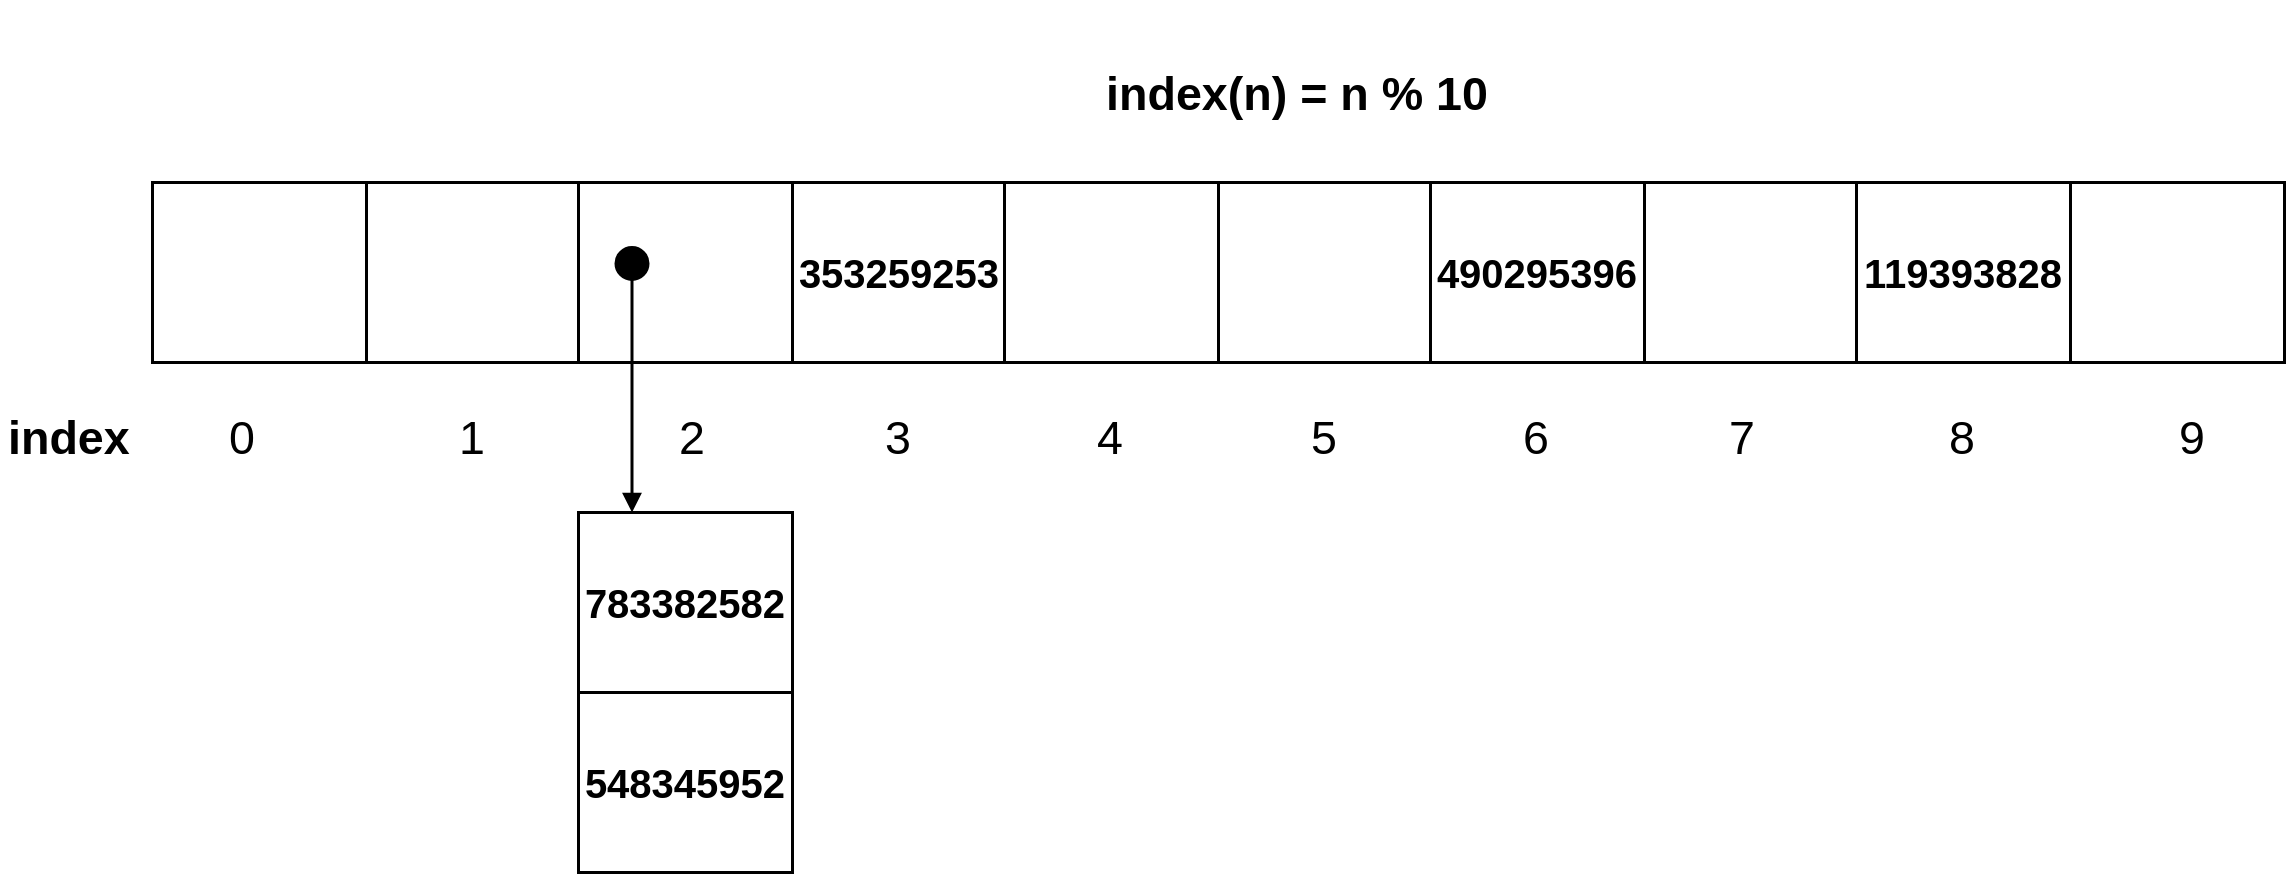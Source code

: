 <?xml version="1.0" encoding="UTF-8"?><mxfile type="Lucidchart-Import" version="17.1.4"><diagram name="Page 1" id="0"><mxGraphModel page="1" pageWidth="1020" pageHeight="1320" grid="1" gridSize="15"><root><mxCell id="0"/><mxCell id="1" parent="0"/><UserObject label="" lucidchartObjectId="CYYw~_-P8bV9" id="2"><mxCell style="html=1;overflow=block;blockSpacing=1;whiteSpace=wrap;fontSize=13;spacing=3.8;strokeOpacity=100;strokeWidth=1.5;" vertex="1" parent="1"><mxGeometry x="135" y="210" width="107" height="90" as="geometry"/></mxCell></UserObject><UserObject label="" lucidchartObjectId="SYYw_2op-TAP" id="3"><mxCell style="html=1;overflow=block;blockSpacing=1;whiteSpace=wrap;fontSize=13;spacing=3.8;strokeOpacity=100;strokeWidth=1.5;" vertex="1" parent="1"><mxGeometry x="242" y="210" width="107" height="90" as="geometry"/></mxCell></UserObject><UserObject label="" lucidchartObjectId="VYYw~PAFLXJC" id="4"><mxCell style="points=[[0.249,0.472,0]];html=1;overflow=block;blockSpacing=1;whiteSpace=wrap;fontSize=13;spacing=3.8;strokeOpacity=100;strokeWidth=1.5;" vertex="1" parent="1"><mxGeometry x="348" y="210" width="107" height="90" as="geometry"/></mxCell></UserObject><UserObject label="353259253" lucidchartObjectId="YYYwsULa4JKz" id="5"><mxCell style="html=1;overflow=block;blockSpacing=1;whiteSpace=wrap;fontSize=20;fontColor=default;fontStyle=1;spacing=3.8;strokeOpacity=100;strokeWidth=1.5;" vertex="1" parent="1"><mxGeometry x="455" y="210" width="107" height="90" as="geometry"/></mxCell></UserObject><UserObject label="" lucidchartObjectId="0YYwgDKh~8~J" id="6"><mxCell style="html=1;overflow=block;blockSpacing=1;whiteSpace=wrap;fontSize=13;spacing=3.8;strokeOpacity=100;strokeWidth=1.5;" vertex="1" parent="1"><mxGeometry x="561" y="210" width="107" height="90" as="geometry"/></mxCell></UserObject><UserObject label="" lucidchartObjectId="6YYwCmFXFa93" id="7"><mxCell style="html=1;overflow=block;blockSpacing=1;whiteSpace=wrap;fontSize=13;spacing=3.8;strokeOpacity=100;strokeWidth=1.5;" vertex="1" parent="1"><mxGeometry x="668" y="210" width="107" height="90" as="geometry"/></mxCell></UserObject><UserObject label="490295396" lucidchartObjectId="6YYwKPDoop2h" id="8"><mxCell style="html=1;overflow=block;blockSpacing=1;whiteSpace=wrap;fontSize=20;fontColor=default;fontStyle=1;spacing=3.8;strokeOpacity=100;strokeWidth=1.5;" vertex="1" parent="1"><mxGeometry x="774" y="210" width="107" height="90" as="geometry"/></mxCell></UserObject><UserObject label="" lucidchartObjectId="6YYwfqr4Ih5c" id="9"><mxCell style="html=1;overflow=block;blockSpacing=1;whiteSpace=wrap;fontSize=13;spacing=3.8;strokeOpacity=100;strokeWidth=1.5;" vertex="1" parent="1"><mxGeometry x="881" y="210" width="107" height="90" as="geometry"/></mxCell></UserObject><UserObject label="119393828" lucidchartObjectId="6YYw5Msbe~_y" id="10"><mxCell style="html=1;overflow=block;blockSpacing=1;whiteSpace=wrap;fontSize=20;fontColor=default;fontStyle=1;spacing=3.8;strokeOpacity=100;strokeWidth=1.5;" vertex="1" parent="1"><mxGeometry x="987" y="210" width="107" height="90" as="geometry"/></mxCell></UserObject><UserObject label="" lucidchartObjectId="6YYwHOdy4ySD" id="11"><mxCell style="html=1;overflow=block;blockSpacing=1;whiteSpace=wrap;fontSize=13;spacing=3.8;strokeOpacity=100;strokeWidth=1.5;" vertex="1" parent="1"><mxGeometry x="1094" y="210" width="107" height="90" as="geometry"/></mxCell></UserObject><UserObject label="0" lucidchartObjectId="cZYw63obiwRU" id="12"><mxCell style="html=1;overflow=block;blockSpacing=1;whiteSpace=wrap;fontSize=23.3;fontColor=default;spacing=3.8;strokeOpacity=0;fillOpacity=0;fillColor=#ffffff;strokeWidth=1.5;" vertex="1" parent="1"><mxGeometry x="165" y="315" width="30" height="45" as="geometry"/></mxCell></UserObject><UserObject label="1" lucidchartObjectId="wZYwLIzIdpeL" id="13"><mxCell style="html=1;overflow=block;blockSpacing=1;whiteSpace=wrap;fontSize=23.3;fontColor=default;spacing=3.8;strokeOpacity=0;fillOpacity=0;fillColor=#ffffff;strokeWidth=1.5;" vertex="1" parent="1"><mxGeometry x="280" y="315" width="30" height="45" as="geometry"/></mxCell></UserObject><UserObject label="2" lucidchartObjectId="yZYwtcTUtqSC" id="14"><mxCell style="html=1;overflow=block;blockSpacing=1;whiteSpace=wrap;fontSize=23.3;fontColor=default;spacing=3.8;strokeOpacity=0;fillOpacity=0;fillColor=#ffffff;strokeWidth=1.5;" vertex="1" parent="1"><mxGeometry x="390" y="315" width="30" height="45" as="geometry"/></mxCell></UserObject><UserObject label="3" lucidchartObjectId="BZYwe~EGCZVA" id="15"><mxCell style="html=1;overflow=block;blockSpacing=1;whiteSpace=wrap;fontSize=23.3;fontColor=default;spacing=3.8;strokeOpacity=0;fillOpacity=0;fillColor=#ffffff;strokeWidth=1.5;" vertex="1" parent="1"><mxGeometry x="493" y="315" width="30" height="45" as="geometry"/></mxCell></UserObject><UserObject label="4" lucidchartObjectId="FZYw3e7VlZP9" id="16"><mxCell style="html=1;overflow=block;blockSpacing=1;whiteSpace=wrap;fontSize=23.3;fontColor=default;spacing=3.8;strokeOpacity=0;fillOpacity=0;fillColor=#ffffff;strokeWidth=1.5;" vertex="1" parent="1"><mxGeometry x="599" y="315" width="30" height="45" as="geometry"/></mxCell></UserObject><UserObject label="5" lucidchartObjectId="JZYwLe~JE5-P" id="17"><mxCell style="html=1;overflow=block;blockSpacing=1;whiteSpace=wrap;fontSize=23.3;fontColor=default;spacing=3.8;strokeOpacity=0;fillOpacity=0;fillColor=#ffffff;strokeWidth=1.5;" vertex="1" parent="1"><mxGeometry x="706" y="315" width="30" height="45" as="geometry"/></mxCell></UserObject><UserObject label="6" lucidchartObjectId="MZYw-SEbfjtU" id="18"><mxCell style="html=1;overflow=block;blockSpacing=1;whiteSpace=wrap;fontSize=23.3;fontColor=default;spacing=3.8;strokeOpacity=0;fillOpacity=0;fillColor=#ffffff;strokeWidth=1.5;" vertex="1" parent="1"><mxGeometry x="812" y="315" width="30" height="45" as="geometry"/></mxCell></UserObject><UserObject label="7" lucidchartObjectId="PZYwyMAE7pLe" id="19"><mxCell style="html=1;overflow=block;blockSpacing=1;whiteSpace=wrap;fontSize=23.3;fontColor=default;spacing=3.8;strokeOpacity=0;fillOpacity=0;fillColor=#ffffff;strokeWidth=1.5;" vertex="1" parent="1"><mxGeometry x="915" y="315" width="30" height="45" as="geometry"/></mxCell></UserObject><UserObject label="8" lucidchartObjectId="UZYwb59CHvw." id="20"><mxCell style="html=1;overflow=block;blockSpacing=1;whiteSpace=wrap;fontSize=23.3;fontColor=default;spacing=3.8;strokeOpacity=0;fillOpacity=0;fillColor=#ffffff;strokeWidth=1.5;" vertex="1" parent="1"><mxGeometry x="1025" y="315" width="30" height="45" as="geometry"/></mxCell></UserObject><UserObject label="9" lucidchartObjectId="YZYwje6ZMVGT" id="21"><mxCell style="html=1;overflow=block;blockSpacing=1;whiteSpace=wrap;fontSize=23.3;fontColor=default;spacing=3.8;strokeOpacity=0;fillOpacity=0;fillColor=#ffffff;strokeWidth=1.5;" vertex="1" parent="1"><mxGeometry x="1140" y="315" width="30" height="45" as="geometry"/></mxCell></UserObject><UserObject label="index" lucidchartObjectId="5ZYwvt43oSm4" id="22"><mxCell style="html=1;overflow=block;blockSpacing=1;whiteSpace=wrap;fontSize=23.3;fontColor=default;fontStyle=1;spacing=3.8;strokeOpacity=0;fillOpacity=0;fillColor=#ffffff;strokeWidth=1.5;" vertex="1" parent="1"><mxGeometry x="60" y="315" width="30" height="45" as="geometry"/></mxCell></UserObject><UserObject label="index(n) = n % 10" lucidchartObjectId="X1Yw.NsN69Q~" id="23"><mxCell style="html=1;overflow=block;blockSpacing=1;whiteSpace=wrap;fontSize=23.3;fontColor=default;fontStyle=1;spacing=3.8;strokeOpacity=0;fillOpacity=0;fillColor=#ffffff;strokeWidth=1.5;" vertex="1" parent="1"><mxGeometry x="573" y="120" width="269" height="92" as="geometry"/></mxCell></UserObject><UserObject label="783382582" lucidchartObjectId="jmZwBek-P.jt" id="24"><mxCell style="html=1;overflow=block;blockSpacing=1;whiteSpace=wrap;fontSize=20;fontColor=default;fontStyle=1;spacing=3.8;strokeOpacity=100;strokeWidth=1.5;" vertex="1" parent="1"><mxGeometry x="348" y="375" width="107" height="90" as="geometry"/></mxCell></UserObject><UserObject label="548345952" lucidchartObjectId="pmZw6310cCC7" id="25"><mxCell style="html=1;overflow=block;blockSpacing=1;whiteSpace=wrap;fontSize=20;fontColor=default;fontStyle=1;spacing=3.8;strokeOpacity=100;strokeWidth=1.5;" vertex="1" parent="1"><mxGeometry x="348" y="465" width="107" height="90" as="geometry"/></mxCell></UserObject><UserObject label="" lucidchartObjectId="TmZw.pNIwjW-" id="26"><mxCell style="html=1;jettySize=18;whiteSpace=wrap;fontSize=13;strokeOpacity=100;strokeWidth=1.5;rounded=1;arcSize=0;edgeStyle=orthogonalEdgeStyle;startArrow=oval;startFill=1;startSize=16;endArrow=block;endFill=1;exitX=0.25;exitY=0.45;exitPerimeter=0;entryX=0.25;entryY=0;entryPerimeter=0;" edge="1" parent="1" source="4" target="24"><mxGeometry width="100" height="100" relative="1" as="geometry"><Array as="points"/></mxGeometry></mxCell></UserObject></root></mxGraphModel></diagram></mxfile>
